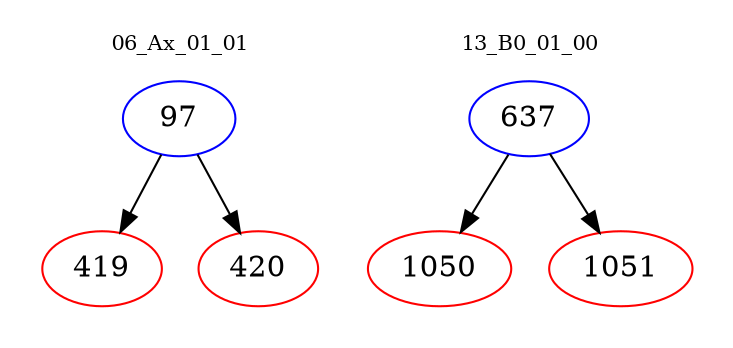 digraph{
subgraph cluster_0 {
color = white
label = "06_Ax_01_01";
fontsize=10;
T0_97 [label="97", color="blue"]
T0_97 -> T0_419 [color="black"]
T0_419 [label="419", color="red"]
T0_97 -> T0_420 [color="black"]
T0_420 [label="420", color="red"]
}
subgraph cluster_1 {
color = white
label = "13_B0_01_00";
fontsize=10;
T1_637 [label="637", color="blue"]
T1_637 -> T1_1050 [color="black"]
T1_1050 [label="1050", color="red"]
T1_637 -> T1_1051 [color="black"]
T1_1051 [label="1051", color="red"]
}
}
